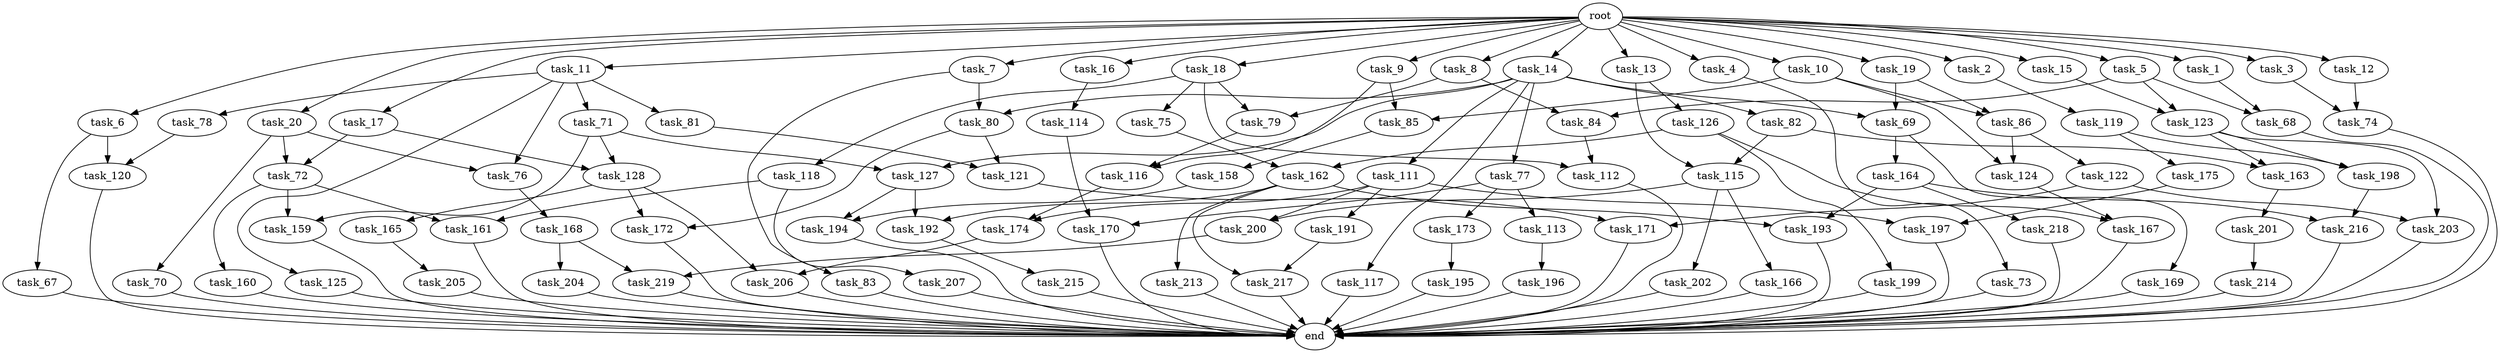 digraph G {
  task_11 [size="2.048000"];
  task_175 [size="1391569403.904000"];
  task_171 [size="858993459.200000"];
  task_195 [size="1391569403.904000"];
  task_17 [size="2.048000"];
  task_219 [size="1236950581.248000"];
  task_217 [size="429496729.600000"];
  task_126 [size="1717986918.400000"];
  task_69 [size="549755813.888000"];
  task_174 [size="2147483648.000000"];
  task_199 [size="841813590.016000"];
  task_73 [size="429496729.600000"];
  task_200 [size="584115552.256000"];
  task_197 [size="1047972020.224000"];
  task_67 [size="68719476.736000"];
  task_113 [size="1391569403.904000"];
  task_7 [size="2.048000"];
  task_79 [size="1872605741.056000"];
  task_214 [size="841813590.016000"];
  task_205 [size="154618822.656000"];
  task_216 [size="1460288880.640000"];
  task_115 [size="3435973836.800000"];
  task_172 [size="996432412.672000"];
  task_75 [size="154618822.656000"];
  task_128 [size="687194767.360000"];
  task_206 [size="1116691496.960000"];
  task_192 [size="1374389534.720000"];
  task_203 [size="704374636.544000"];
  task_119 [size="68719476.736000"];
  task_81 [size="429496729.600000"];
  task_196 [size="1099511627.776000"];
  task_112 [size="1872605741.056000"];
  task_121 [size="1872605741.056000"];
  task_83 [size="1099511627.776000"];
  task_198 [size="1666447310.848000"];
  task_202 [size="154618822.656000"];
  task_80 [size="1374389534.720000"];
  task_20 [size="2.048000"];
  task_14 [size="2.048000"];
  task_125 [size="429496729.600000"];
  task_215 [size="1717986918.400000"];
  task_117 [size="274877906.944000"];
  task_207 [size="1099511627.776000"];
  task_158 [size="154618822.656000"];
  task_9 [size="2.048000"];
  task_111 [size="274877906.944000"];
  task_164 [size="1391569403.904000"];
  end [size="0.000000"];
  root [size="0.000000"];
  task_167 [size="996432412.672000"];
  task_70 [size="429496729.600000"];
  task_161 [size="1374389534.720000"];
  task_218 [size="618475290.624000"];
  task_165 [size="841813590.016000"];
  task_4 [size="2.048000"];
  task_84 [size="1992864825.344000"];
  task_78 [size="429496729.600000"];
  task_19 [size="2.048000"];
  task_13 [size="2.048000"];
  task_85 [size="1460288880.640000"];
  task_194 [size="2199023255.552000"];
  task_120 [size="343597383.680000"];
  task_5 [size="2.048000"];
  task_169 [size="1391569403.904000"];
  task_204 [size="618475290.624000"];
  task_170 [size="1821066133.504000"];
  task_86 [size="1666447310.848000"];
  task_124 [size="1666447310.848000"];
  task_6 [size="2.048000"];
  task_122 [size="274877906.944000"];
  task_116 [size="1786706395.136000"];
  task_16 [size="2.048000"];
  task_201 [size="1717986918.400000"];
  task_3 [size="2.048000"];
  task_127 [size="343597383.680000"];
  task_213 [size="274877906.944000"];
  task_15 [size="2.048000"];
  task_166 [size="154618822.656000"];
  task_10 [size="2.048000"];
  task_118 [size="154618822.656000"];
  task_74 [size="687194767.360000"];
  task_173 [size="1391569403.904000"];
  task_160 [size="274877906.944000"];
  task_1 [size="2.048000"];
  task_159 [size="343597383.680000"];
  task_68 [size="704374636.544000"];
  task_168 [size="1391569403.904000"];
  task_2 [size="2.048000"];
  task_72 [size="1047972020.224000"];
  task_71 [size="429496729.600000"];
  task_114 [size="618475290.624000"];
  task_12 [size="2.048000"];
  task_8 [size="2.048000"];
  task_191 [size="429496729.600000"];
  task_163 [size="1992864825.344000"];
  task_123 [size="1116691496.960000"];
  task_18 [size="2.048000"];
  task_82 [size="274877906.944000"];
  task_193 [size="893353197.568000"];
  task_162 [size="1116691496.960000"];
  task_77 [size="274877906.944000"];
  task_76 [size="858993459.200000"];

  task_11 -> task_78 [size="209715200.000000"];
  task_11 -> task_125 [size="209715200.000000"];
  task_11 -> task_76 [size="209715200.000000"];
  task_11 -> task_81 [size="209715200.000000"];
  task_11 -> task_71 [size="209715200.000000"];
  task_175 -> task_197 [size="301989888.000000"];
  task_171 -> end [size="1.000000"];
  task_195 -> end [size="1.000000"];
  task_17 -> task_72 [size="301989888.000000"];
  task_17 -> task_128 [size="301989888.000000"];
  task_219 -> end [size="1.000000"];
  task_217 -> end [size="1.000000"];
  task_126 -> task_162 [size="411041792.000000"];
  task_126 -> task_199 [size="411041792.000000"];
  task_126 -> task_167 [size="411041792.000000"];
  task_69 -> task_164 [size="679477248.000000"];
  task_69 -> task_169 [size="679477248.000000"];
  task_174 -> task_206 [size="134217728.000000"];
  task_199 -> end [size="1.000000"];
  task_73 -> end [size="1.000000"];
  task_200 -> task_219 [size="301989888.000000"];
  task_197 -> end [size="1.000000"];
  task_67 -> end [size="1.000000"];
  task_113 -> task_196 [size="536870912.000000"];
  task_7 -> task_80 [size="536870912.000000"];
  task_7 -> task_83 [size="536870912.000000"];
  task_79 -> task_116 [size="838860800.000000"];
  task_214 -> end [size="1.000000"];
  task_205 -> end [size="1.000000"];
  task_216 -> end [size="1.000000"];
  task_115 -> task_200 [size="75497472.000000"];
  task_115 -> task_166 [size="75497472.000000"];
  task_115 -> task_202 [size="75497472.000000"];
  task_172 -> end [size="1.000000"];
  task_75 -> task_162 [size="134217728.000000"];
  task_128 -> task_206 [size="411041792.000000"];
  task_128 -> task_165 [size="411041792.000000"];
  task_128 -> task_172 [size="411041792.000000"];
  task_206 -> end [size="1.000000"];
  task_192 -> task_215 [size="838860800.000000"];
  task_203 -> end [size="1.000000"];
  task_119 -> task_198 [size="679477248.000000"];
  task_119 -> task_175 [size="679477248.000000"];
  task_81 -> task_121 [size="838860800.000000"];
  task_196 -> end [size="1.000000"];
  task_112 -> end [size="1.000000"];
  task_121 -> task_171 [size="209715200.000000"];
  task_83 -> end [size="1.000000"];
  task_198 -> task_216 [size="411041792.000000"];
  task_202 -> end [size="1.000000"];
  task_80 -> task_121 [size="75497472.000000"];
  task_80 -> task_172 [size="75497472.000000"];
  task_20 -> task_72 [size="209715200.000000"];
  task_20 -> task_76 [size="209715200.000000"];
  task_20 -> task_70 [size="209715200.000000"];
  task_14 -> task_117 [size="134217728.000000"];
  task_14 -> task_80 [size="134217728.000000"];
  task_14 -> task_69 [size="134217728.000000"];
  task_14 -> task_82 [size="134217728.000000"];
  task_14 -> task_77 [size="134217728.000000"];
  task_14 -> task_111 [size="134217728.000000"];
  task_14 -> task_127 [size="134217728.000000"];
  task_125 -> end [size="1.000000"];
  task_215 -> end [size="1.000000"];
  task_117 -> end [size="1.000000"];
  task_207 -> end [size="1.000000"];
  task_158 -> task_194 [size="536870912.000000"];
  task_9 -> task_85 [size="33554432.000000"];
  task_9 -> task_116 [size="33554432.000000"];
  task_111 -> task_197 [size="209715200.000000"];
  task_111 -> task_200 [size="209715200.000000"];
  task_111 -> task_174 [size="209715200.000000"];
  task_111 -> task_191 [size="209715200.000000"];
  task_164 -> task_218 [size="301989888.000000"];
  task_164 -> task_216 [size="301989888.000000"];
  task_164 -> task_193 [size="301989888.000000"];
  root -> task_15 [size="1.000000"];
  root -> task_16 [size="1.000000"];
  root -> task_5 [size="1.000000"];
  root -> task_11 [size="1.000000"];
  root -> task_3 [size="1.000000"];
  root -> task_20 [size="1.000000"];
  root -> task_12 [size="1.000000"];
  root -> task_8 [size="1.000000"];
  root -> task_6 [size="1.000000"];
  root -> task_17 [size="1.000000"];
  root -> task_7 [size="1.000000"];
  root -> task_10 [size="1.000000"];
  root -> task_1 [size="1.000000"];
  root -> task_4 [size="1.000000"];
  root -> task_2 [size="1.000000"];
  root -> task_19 [size="1.000000"];
  root -> task_13 [size="1.000000"];
  root -> task_14 [size="1.000000"];
  root -> task_9 [size="1.000000"];
  root -> task_18 [size="1.000000"];
  task_167 -> end [size="1.000000"];
  task_70 -> end [size="1.000000"];
  task_161 -> end [size="1.000000"];
  task_218 -> end [size="1.000000"];
  task_165 -> task_205 [size="75497472.000000"];
  task_4 -> task_73 [size="209715200.000000"];
  task_84 -> task_112 [size="838860800.000000"];
  task_78 -> task_120 [size="134217728.000000"];
  task_19 -> task_69 [size="134217728.000000"];
  task_19 -> task_86 [size="134217728.000000"];
  task_13 -> task_115 [size="838860800.000000"];
  task_13 -> task_126 [size="838860800.000000"];
  task_85 -> task_158 [size="75497472.000000"];
  task_194 -> end [size="1.000000"];
  task_120 -> end [size="1.000000"];
  task_5 -> task_68 [size="134217728.000000"];
  task_5 -> task_123 [size="134217728.000000"];
  task_5 -> task_84 [size="134217728.000000"];
  task_169 -> end [size="1.000000"];
  task_204 -> end [size="1.000000"];
  task_170 -> end [size="1.000000"];
  task_86 -> task_124 [size="134217728.000000"];
  task_86 -> task_122 [size="134217728.000000"];
  task_124 -> task_167 [size="75497472.000000"];
  task_6 -> task_67 [size="33554432.000000"];
  task_6 -> task_120 [size="33554432.000000"];
  task_122 -> task_171 [size="209715200.000000"];
  task_122 -> task_203 [size="209715200.000000"];
  task_116 -> task_174 [size="838860800.000000"];
  task_16 -> task_114 [size="301989888.000000"];
  task_201 -> task_214 [size="411041792.000000"];
  task_3 -> task_74 [size="301989888.000000"];
  task_127 -> task_192 [size="536870912.000000"];
  task_127 -> task_194 [size="536870912.000000"];
  task_213 -> end [size="1.000000"];
  task_15 -> task_123 [size="411041792.000000"];
  task_166 -> end [size="1.000000"];
  task_10 -> task_124 [size="679477248.000000"];
  task_10 -> task_85 [size="679477248.000000"];
  task_10 -> task_86 [size="679477248.000000"];
  task_118 -> task_161 [size="536870912.000000"];
  task_118 -> task_207 [size="536870912.000000"];
  task_74 -> end [size="1.000000"];
  task_173 -> task_195 [size="679477248.000000"];
  task_160 -> end [size="1.000000"];
  task_1 -> task_68 [size="209715200.000000"];
  task_159 -> end [size="1.000000"];
  task_68 -> end [size="1.000000"];
  task_168 -> task_219 [size="301989888.000000"];
  task_168 -> task_204 [size="301989888.000000"];
  task_2 -> task_119 [size="33554432.000000"];
  task_72 -> task_159 [size="134217728.000000"];
  task_72 -> task_160 [size="134217728.000000"];
  task_72 -> task_161 [size="134217728.000000"];
  task_71 -> task_128 [size="33554432.000000"];
  task_71 -> task_159 [size="33554432.000000"];
  task_71 -> task_127 [size="33554432.000000"];
  task_114 -> task_170 [size="209715200.000000"];
  task_12 -> task_74 [size="33554432.000000"];
  task_8 -> task_84 [size="838860800.000000"];
  task_8 -> task_79 [size="838860800.000000"];
  task_191 -> task_217 [size="75497472.000000"];
  task_163 -> task_201 [size="838860800.000000"];
  task_123 -> task_198 [size="134217728.000000"];
  task_123 -> task_203 [size="134217728.000000"];
  task_123 -> task_163 [size="134217728.000000"];
  task_18 -> task_112 [size="75497472.000000"];
  task_18 -> task_75 [size="75497472.000000"];
  task_18 -> task_79 [size="75497472.000000"];
  task_18 -> task_118 [size="75497472.000000"];
  task_82 -> task_115 [size="838860800.000000"];
  task_82 -> task_163 [size="838860800.000000"];
  task_193 -> end [size="1.000000"];
  task_162 -> task_193 [size="134217728.000000"];
  task_162 -> task_192 [size="134217728.000000"];
  task_162 -> task_217 [size="134217728.000000"];
  task_162 -> task_213 [size="134217728.000000"];
  task_77 -> task_113 [size="679477248.000000"];
  task_77 -> task_173 [size="679477248.000000"];
  task_77 -> task_170 [size="679477248.000000"];
  task_76 -> task_168 [size="679477248.000000"];
}
